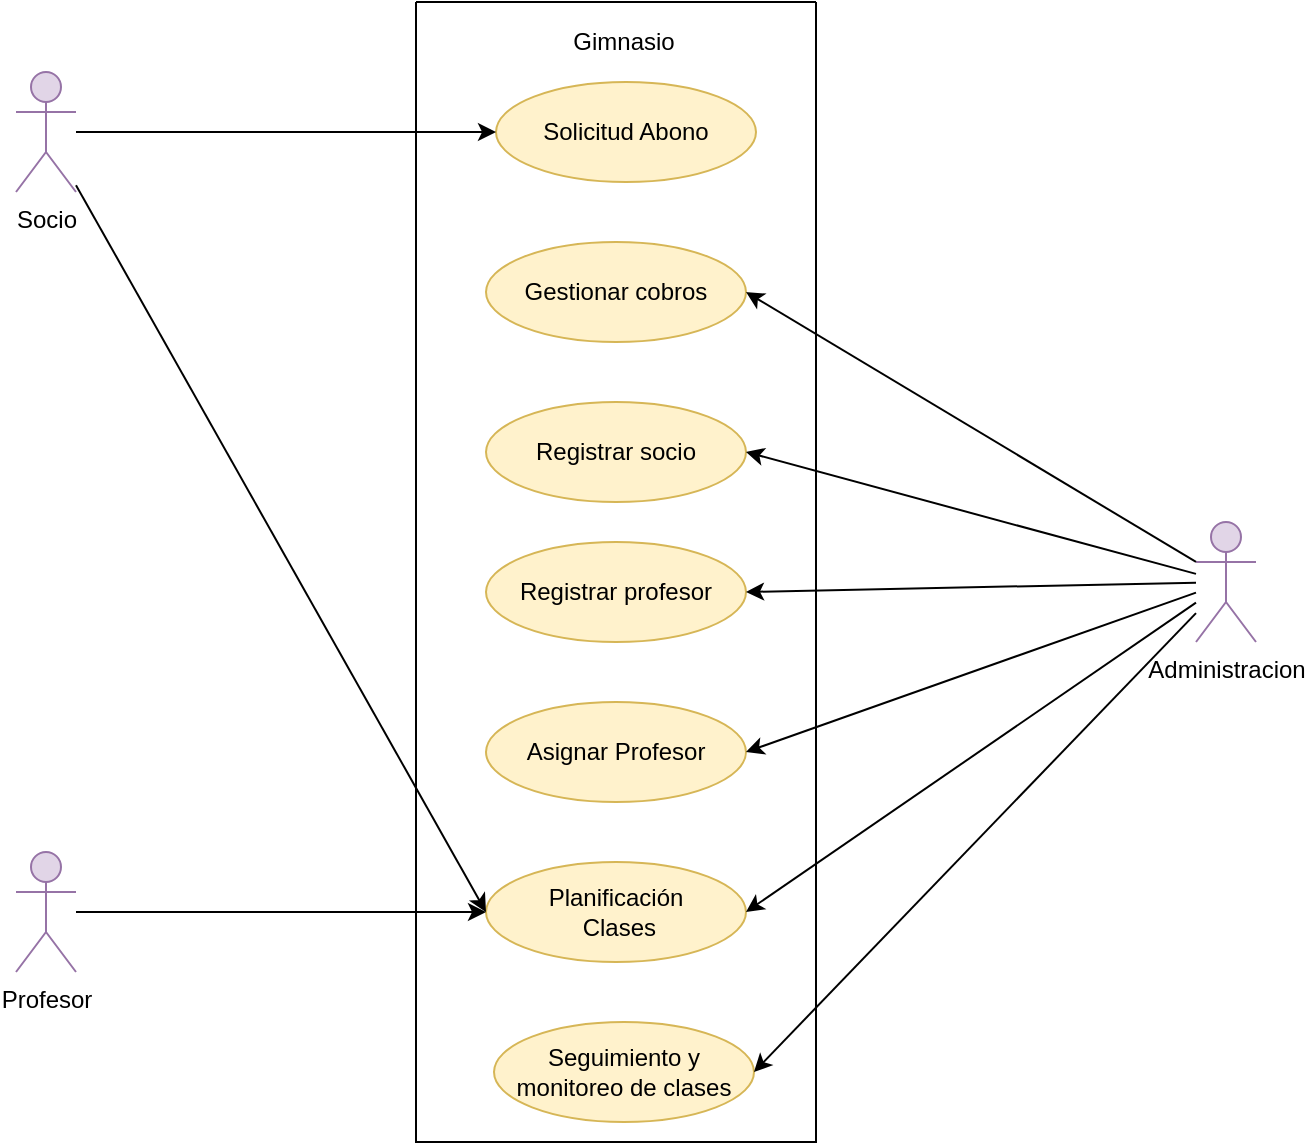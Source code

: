 <mxfile version="15.1.4" type="github">
  <diagram id="jCnWY4tn2D1D_Ysa1VCD" name="Page-1">
    <mxGraphModel dx="744" dy="393" grid="1" gridSize="10" guides="1" tooltips="1" connect="1" arrows="1" fold="1" page="1" pageScale="1" pageWidth="827" pageHeight="1169" math="0" shadow="0">
      <root>
        <mxCell id="0" />
        <mxCell id="1" parent="0" />
        <mxCell id="-LYn9XUBzYJTxIxhj_jo-2" value="" style="swimlane;startSize=0;fillColor=#FFFFFF;" parent="1" vertex="1">
          <mxGeometry x="310" y="90" width="200" height="570" as="geometry" />
        </mxCell>
        <mxCell id="-LYn9XUBzYJTxIxhj_jo-6" value="Gimnasio" style="text;html=1;strokeColor=none;fillColor=none;align=center;verticalAlign=middle;whiteSpace=wrap;rounded=0;" parent="-LYn9XUBzYJTxIxhj_jo-2" vertex="1">
          <mxGeometry x="84" y="10" width="40" height="20" as="geometry" />
        </mxCell>
        <mxCell id="-LYn9XUBzYJTxIxhj_jo-7" value="Solicitud Abono" style="ellipse;whiteSpace=wrap;html=1;fillColor=#fff2cc;strokeColor=#d6b656;" parent="-LYn9XUBzYJTxIxhj_jo-2" vertex="1">
          <mxGeometry x="40" y="40" width="130" height="50" as="geometry" />
        </mxCell>
        <mxCell id="-LYn9XUBzYJTxIxhj_jo-10" value="Gestionar cobros" style="ellipse;whiteSpace=wrap;html=1;fillColor=#fff2cc;strokeColor=#d6b656;" parent="-LYn9XUBzYJTxIxhj_jo-2" vertex="1">
          <mxGeometry x="35" y="120" width="130" height="50" as="geometry" />
        </mxCell>
        <mxCell id="-LYn9XUBzYJTxIxhj_jo-11" value="Asignar Profesor" style="ellipse;whiteSpace=wrap;html=1;fillColor=#fff2cc;strokeColor=#d6b656;" parent="-LYn9XUBzYJTxIxhj_jo-2" vertex="1">
          <mxGeometry x="35" y="350" width="130" height="50" as="geometry" />
        </mxCell>
        <mxCell id="-LYn9XUBzYJTxIxhj_jo-13" value="Registrar profesor" style="ellipse;whiteSpace=wrap;html=1;fillColor=#fff2cc;strokeColor=#d6b656;" parent="-LYn9XUBzYJTxIxhj_jo-2" vertex="1">
          <mxGeometry x="35" y="270" width="130" height="50" as="geometry" />
        </mxCell>
        <mxCell id="-LYn9XUBzYJTxIxhj_jo-12" value="Registrar socio" style="ellipse;whiteSpace=wrap;html=1;fillColor=#fff2cc;strokeColor=#d6b656;" parent="-LYn9XUBzYJTxIxhj_jo-2" vertex="1">
          <mxGeometry x="35" y="200" width="130" height="50" as="geometry" />
        </mxCell>
        <mxCell id="-LYn9XUBzYJTxIxhj_jo-8" value="Planificación&lt;span style=&quot;color: rgba(0 , 0 , 0 , 0) ; font-family: monospace ; font-size: 0px&quot;&gt;%3CmxGraphModel%3E%3Croot%3E%3CmxCell%20id%3D%220%22%2F%3E%3CmxCell%20id%3D%221%22%20parent%3D%220%22%2F%3E%3CmxCell%20id%3D%222%22%20value%3D%22Solicitud%20Abono%22%20style%3D%22ellipse%3BwhiteSpace%3Dwrap%3Bhtml%3D1%3B%22%20vertex%3D%221%22%20parent%3D%221%22%3E%3CmxGeometry%20x%3D%22350%22%20y%3D%22130%22%20width%3D%22120%22%20height%3D%2250%22%20as%3D%22geometry%22%2F%3E%3C%2FmxCell%3E%3C%2Froot%3E%3C%2FmxGraphModel%3E&lt;/span&gt;&lt;br&gt;&amp;nbsp;Clases" style="ellipse;whiteSpace=wrap;html=1;fillColor=#fff2cc;strokeColor=#d6b656;" parent="-LYn9XUBzYJTxIxhj_jo-2" vertex="1">
          <mxGeometry x="35" y="430" width="130" height="50" as="geometry" />
        </mxCell>
        <mxCell id="-LYn9XUBzYJTxIxhj_jo-9" value="Seguimiento y monitoreo de clases" style="ellipse;whiteSpace=wrap;html=1;fillColor=#fff2cc;strokeColor=#d6b656;" parent="-LYn9XUBzYJTxIxhj_jo-2" vertex="1">
          <mxGeometry x="39" y="510" width="130" height="50" as="geometry" />
        </mxCell>
        <mxCell id="-LYn9XUBzYJTxIxhj_jo-3" value="Socio" style="shape=umlActor;verticalLabelPosition=bottom;verticalAlign=top;html=1;outlineConnect=0;fillColor=#e1d5e7;strokeColor=#9673a6;" parent="1" vertex="1">
          <mxGeometry x="110" y="125" width="30" height="60" as="geometry" />
        </mxCell>
        <mxCell id="-LYn9XUBzYJTxIxhj_jo-4" value="Administracion" style="shape=umlActor;verticalLabelPosition=bottom;verticalAlign=top;html=1;outlineConnect=0;fillColor=#e1d5e7;strokeColor=#9673a6;" parent="1" vertex="1">
          <mxGeometry x="700" y="350" width="30" height="60" as="geometry" />
        </mxCell>
        <mxCell id="-LYn9XUBzYJTxIxhj_jo-5" value="Profesor" style="shape=umlActor;verticalLabelPosition=bottom;verticalAlign=top;html=1;outlineConnect=0;fillColor=#e1d5e7;strokeColor=#9673a6;" parent="1" vertex="1">
          <mxGeometry x="110" y="515" width="30" height="60" as="geometry" />
        </mxCell>
        <mxCell id="-LYn9XUBzYJTxIxhj_jo-14" value="" style="endArrow=classic;html=1;entryX=0;entryY=0.5;entryDx=0;entryDy=0;" parent="1" source="-LYn9XUBzYJTxIxhj_jo-3" target="-LYn9XUBzYJTxIxhj_jo-7" edge="1">
          <mxGeometry width="50" height="50" relative="1" as="geometry">
            <mxPoint x="390" y="270" as="sourcePoint" />
            <mxPoint x="440" y="220" as="targetPoint" />
          </mxGeometry>
        </mxCell>
        <mxCell id="-LYn9XUBzYJTxIxhj_jo-15" value="" style="endArrow=classic;html=1;entryX=1;entryY=0.5;entryDx=0;entryDy=0;exitX=0;exitY=0.333;exitDx=0;exitDy=0;exitPerimeter=0;" parent="1" source="-LYn9XUBzYJTxIxhj_jo-4" target="-LYn9XUBzYJTxIxhj_jo-10" edge="1">
          <mxGeometry width="50" height="50" relative="1" as="geometry">
            <mxPoint x="650" y="160" as="sourcePoint" />
            <mxPoint x="440" y="220" as="targetPoint" />
          </mxGeometry>
        </mxCell>
        <mxCell id="-LYn9XUBzYJTxIxhj_jo-16" value="" style="endArrow=classic;html=1;entryX=1;entryY=0.5;entryDx=0;entryDy=0;" parent="1" source="-LYn9XUBzYJTxIxhj_jo-4" target="-LYn9XUBzYJTxIxhj_jo-12" edge="1">
          <mxGeometry width="50" height="50" relative="1" as="geometry">
            <mxPoint x="650" y="160" as="sourcePoint" />
            <mxPoint x="440" y="220" as="targetPoint" />
          </mxGeometry>
        </mxCell>
        <mxCell id="-LYn9XUBzYJTxIxhj_jo-17" value="" style="endArrow=classic;html=1;entryX=1;entryY=0.5;entryDx=0;entryDy=0;" parent="1" source="-LYn9XUBzYJTxIxhj_jo-4" target="-LYn9XUBzYJTxIxhj_jo-13" edge="1">
          <mxGeometry width="50" height="50" relative="1" as="geometry">
            <mxPoint x="650" y="160" as="sourcePoint" />
            <mxPoint x="440" y="220" as="targetPoint" />
          </mxGeometry>
        </mxCell>
        <mxCell id="-LYn9XUBzYJTxIxhj_jo-18" value="" style="endArrow=classic;html=1;entryX=1;entryY=0.5;entryDx=0;entryDy=0;" parent="1" source="-LYn9XUBzYJTxIxhj_jo-4" target="-LYn9XUBzYJTxIxhj_jo-11" edge="1">
          <mxGeometry width="50" height="50" relative="1" as="geometry">
            <mxPoint x="650" y="160" as="sourcePoint" />
            <mxPoint x="440" y="290" as="targetPoint" />
          </mxGeometry>
        </mxCell>
        <mxCell id="-LYn9XUBzYJTxIxhj_jo-19" value="" style="endArrow=classic;html=1;entryX=1;entryY=0.5;entryDx=0;entryDy=0;" parent="1" source="-LYn9XUBzYJTxIxhj_jo-4" target="-LYn9XUBzYJTxIxhj_jo-8" edge="1">
          <mxGeometry width="50" height="50" relative="1" as="geometry">
            <mxPoint x="650" y="160" as="sourcePoint" />
            <mxPoint x="440" y="360" as="targetPoint" />
          </mxGeometry>
        </mxCell>
        <mxCell id="-LYn9XUBzYJTxIxhj_jo-20" value="" style="endArrow=classic;html=1;entryX=0;entryY=0.5;entryDx=0;entryDy=0;" parent="1" source="-LYn9XUBzYJTxIxhj_jo-5" edge="1" target="-LYn9XUBzYJTxIxhj_jo-8">
          <mxGeometry width="50" height="50" relative="1" as="geometry">
            <mxPoint x="390" y="410" as="sourcePoint" />
            <mxPoint x="350" y="540" as="targetPoint" />
          </mxGeometry>
        </mxCell>
        <mxCell id="-LYn9XUBzYJTxIxhj_jo-21" value="" style="endArrow=classic;html=1;entryX=0;entryY=0.5;entryDx=0;entryDy=0;" parent="1" source="-LYn9XUBzYJTxIxhj_jo-3" edge="1" target="-LYn9XUBzYJTxIxhj_jo-8">
          <mxGeometry width="50" height="50" relative="1" as="geometry">
            <mxPoint x="390" y="340" as="sourcePoint" />
            <mxPoint x="340" y="540" as="targetPoint" />
          </mxGeometry>
        </mxCell>
        <mxCell id="-LYn9XUBzYJTxIxhj_jo-24" value="" style="endArrow=classic;html=1;entryX=1;entryY=0.5;entryDx=0;entryDy=0;" parent="1" source="-LYn9XUBzYJTxIxhj_jo-4" target="-LYn9XUBzYJTxIxhj_jo-9" edge="1">
          <mxGeometry width="50" height="50" relative="1" as="geometry">
            <mxPoint x="390" y="480" as="sourcePoint" />
            <mxPoint x="440" y="430" as="targetPoint" />
          </mxGeometry>
        </mxCell>
      </root>
    </mxGraphModel>
  </diagram>
</mxfile>
